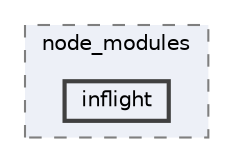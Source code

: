 digraph "pkiclassroomrescheduler/src/main/frontend/node_modules/inflight"
{
 // LATEX_PDF_SIZE
  bgcolor="transparent";
  edge [fontname=Helvetica,fontsize=10,labelfontname=Helvetica,labelfontsize=10];
  node [fontname=Helvetica,fontsize=10,shape=box,height=0.2,width=0.4];
  compound=true
  subgraph clusterdir_72953eda66ccb3a2722c28e1c3e6c23b {
    graph [ bgcolor="#edf0f7", pencolor="grey50", label="node_modules", fontname=Helvetica,fontsize=10 style="filled,dashed", URL="dir_72953eda66ccb3a2722c28e1c3e6c23b.html",tooltip=""]
  dir_b92f15243061c43a6686d8d897b67a00 [label="inflight", fillcolor="#edf0f7", color="grey25", style="filled,bold", URL="dir_b92f15243061c43a6686d8d897b67a00.html",tooltip=""];
  }
}
